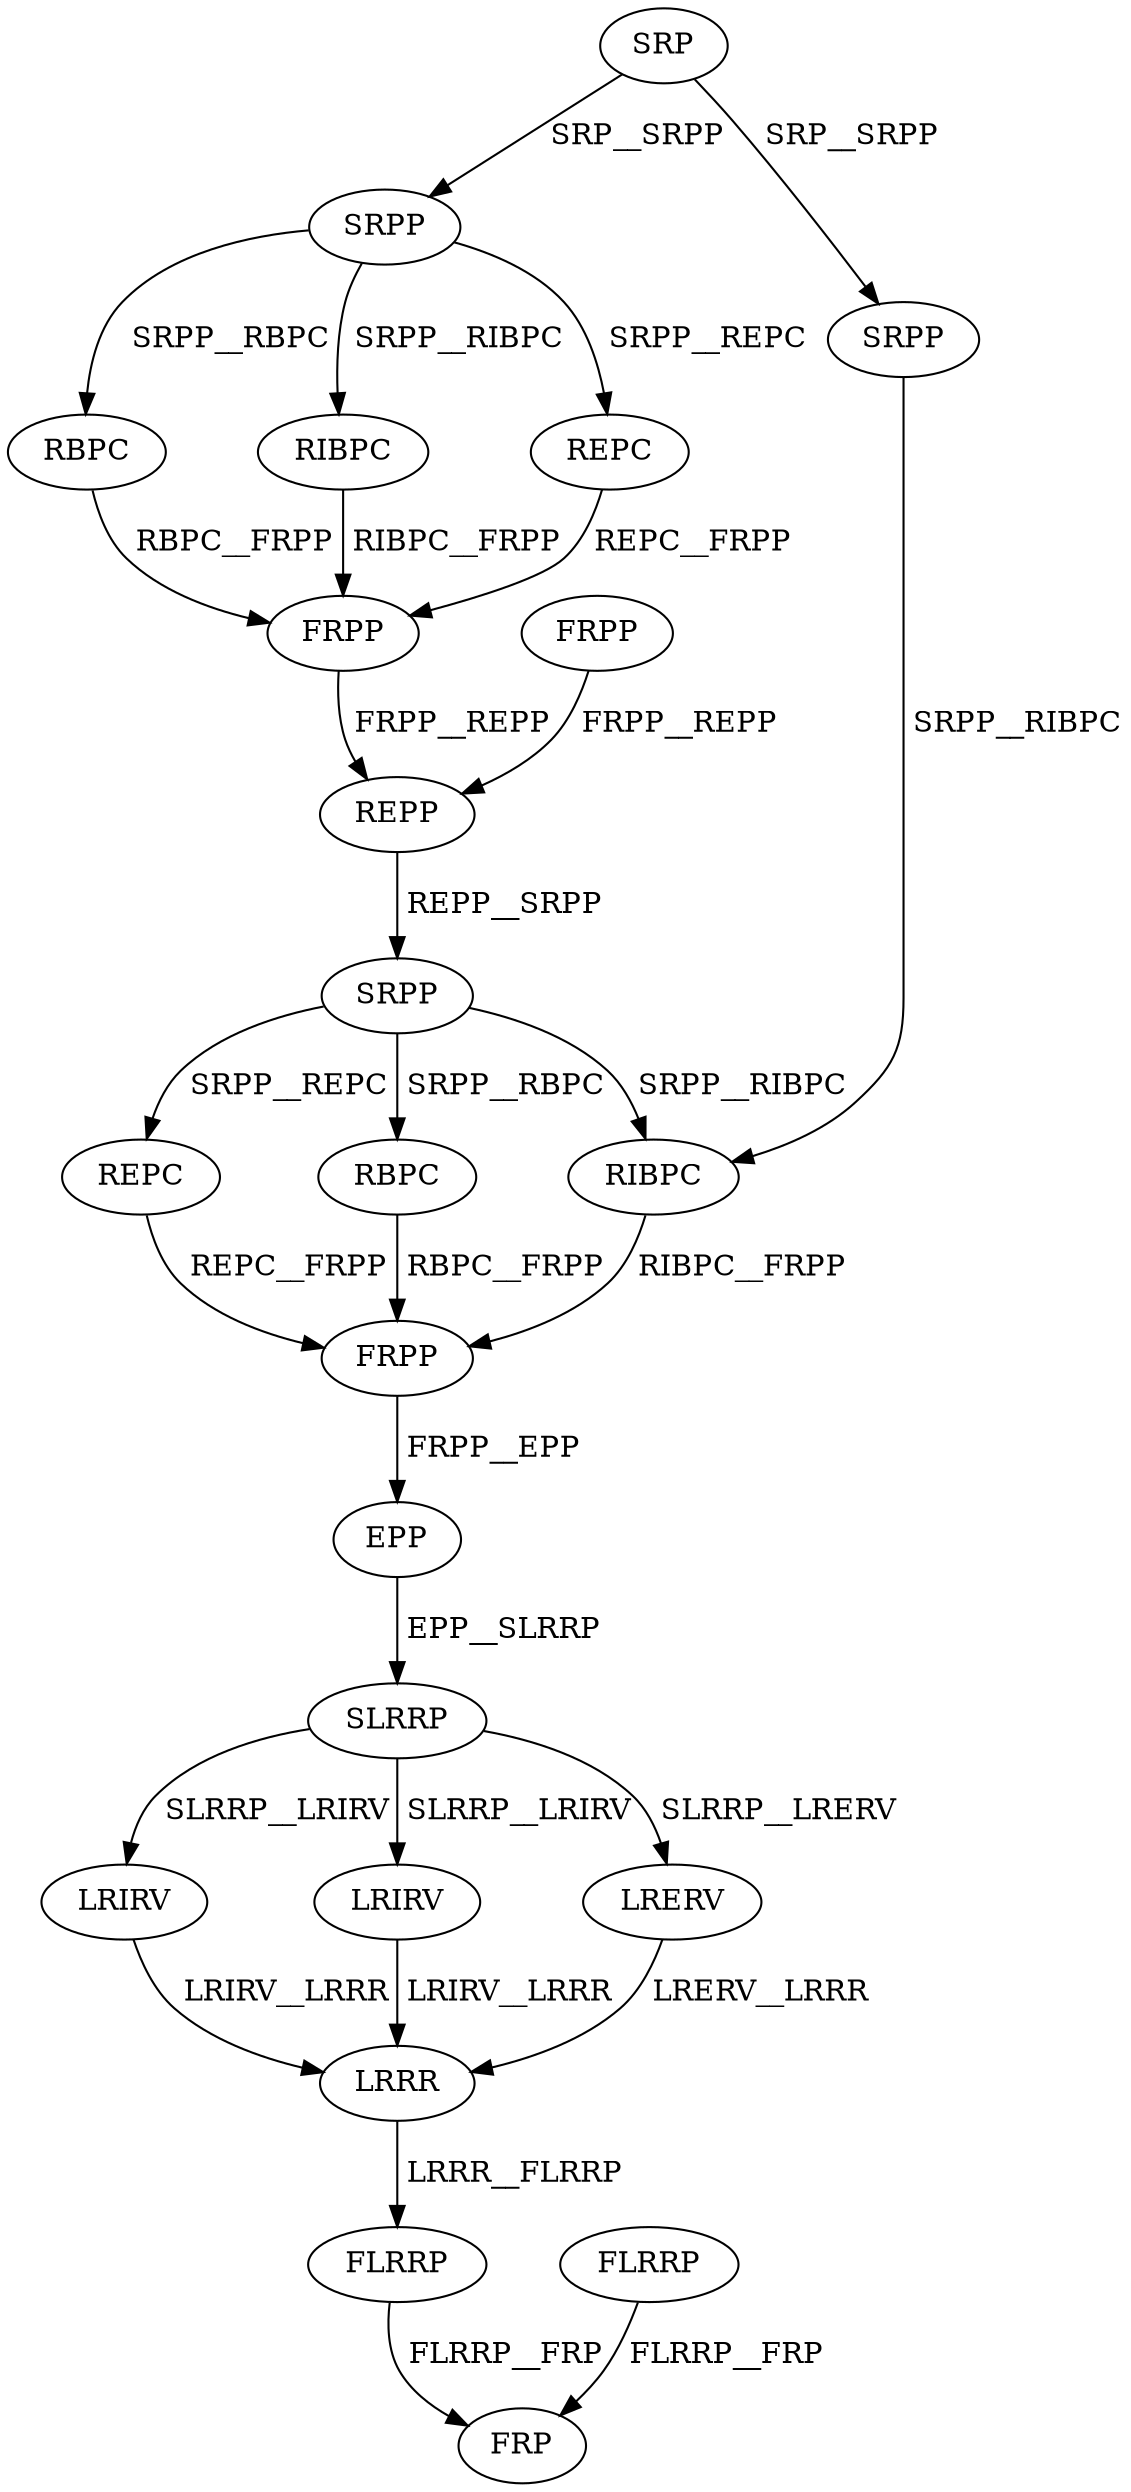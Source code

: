 digraph G { 
1 [label="SRP",color=black,fontcolor=black];
2 [label="SRPP",color=black,fontcolor=black];
3 [label="FRPP",color=black,fontcolor=black];
4 [label="RIBPC",color=black,fontcolor=black];
5 [label="REPC",color=black,fontcolor=black];
6 [label="RBPC",color=black,fontcolor=black];
7 [label="FRPP",color=black,fontcolor=black];
8 [label="SRPP",color=black,fontcolor=black];
9 [label="REPP",color=black,fontcolor=black];
10 [label="SRPP",color=black,fontcolor=black];
11 [label="RIBPC",color=black,fontcolor=black];
12 [label="REPC",color=black,fontcolor=black];
13 [label="RBPC",color=black,fontcolor=black];
14 [label="FRPP",color=black,fontcolor=black];
15 [label="EPP",color=black,fontcolor=black];
16 [label="SLRRP",color=black,fontcolor=black];
17 [label="LRIRV",color=black,fontcolor=black];
18 [label="LRIRV",color=black,fontcolor=black];
19 [label="LRERV",color=black,fontcolor=black];
20 [label="FLRRP",color=black,fontcolor=black];
21 [label="LRRR",color=black,fontcolor=black];
22 [label="FLRRP",color=black,fontcolor=black];
23 [label="FRP",color=black,fontcolor=black];
1->2[label=" SRP__SRPP",color=black,fontcolor=black];
1->8[label=" SRP__SRPP",color=black,fontcolor=black];
2->4[label=" SRPP__RIBPC",color=black,fontcolor=black];
2->5[label=" SRPP__REPC",color=black,fontcolor=black];
2->6[label=" SRPP__RBPC",color=black,fontcolor=black];
3->9[label=" FRPP__REPP",color=black,fontcolor=black];
4->7[label=" RIBPC__FRPP",color=black,fontcolor=black];
5->7[label=" REPC__FRPP",color=black,fontcolor=black];
6->7[label=" RBPC__FRPP",color=black,fontcolor=black];
7->9[label=" FRPP__REPP",color=black,fontcolor=black];
8->11[label=" SRPP__RIBPC",color=black,fontcolor=black];
9->10[label=" REPP__SRPP",color=black,fontcolor=black];
10->11[label=" SRPP__RIBPC",color=black,fontcolor=black];
10->12[label=" SRPP__REPC",color=black,fontcolor=black];
10->13[label=" SRPP__RBPC",color=black,fontcolor=black];
11->14[label=" RIBPC__FRPP",color=black,fontcolor=black];
12->14[label=" REPC__FRPP",color=black,fontcolor=black];
13->14[label=" RBPC__FRPP",color=black,fontcolor=black];
14->15[label=" FRPP__EPP",color=black,fontcolor=black];
15->16[label=" EPP__SLRRP",color=black,fontcolor=black];
16->17[label=" SLRRP__LRIRV",color=black,fontcolor=black];
16->18[label=" SLRRP__LRIRV",color=black,fontcolor=black];
16->19[label=" SLRRP__LRERV",color=black,fontcolor=black];
17->21[label=" LRIRV__LRRR",color=black,fontcolor=black];
18->21[label=" LRIRV__LRRR",color=black,fontcolor=black];
19->21[label=" LRERV__LRRR",color=black,fontcolor=black];
20->23[label=" FLRRP__FRP",color=black,fontcolor=black];
21->22[label=" LRRR__FLRRP",color=black,fontcolor=black];
22->23[label=" FLRRP__FRP",color=black,fontcolor=black];
}
